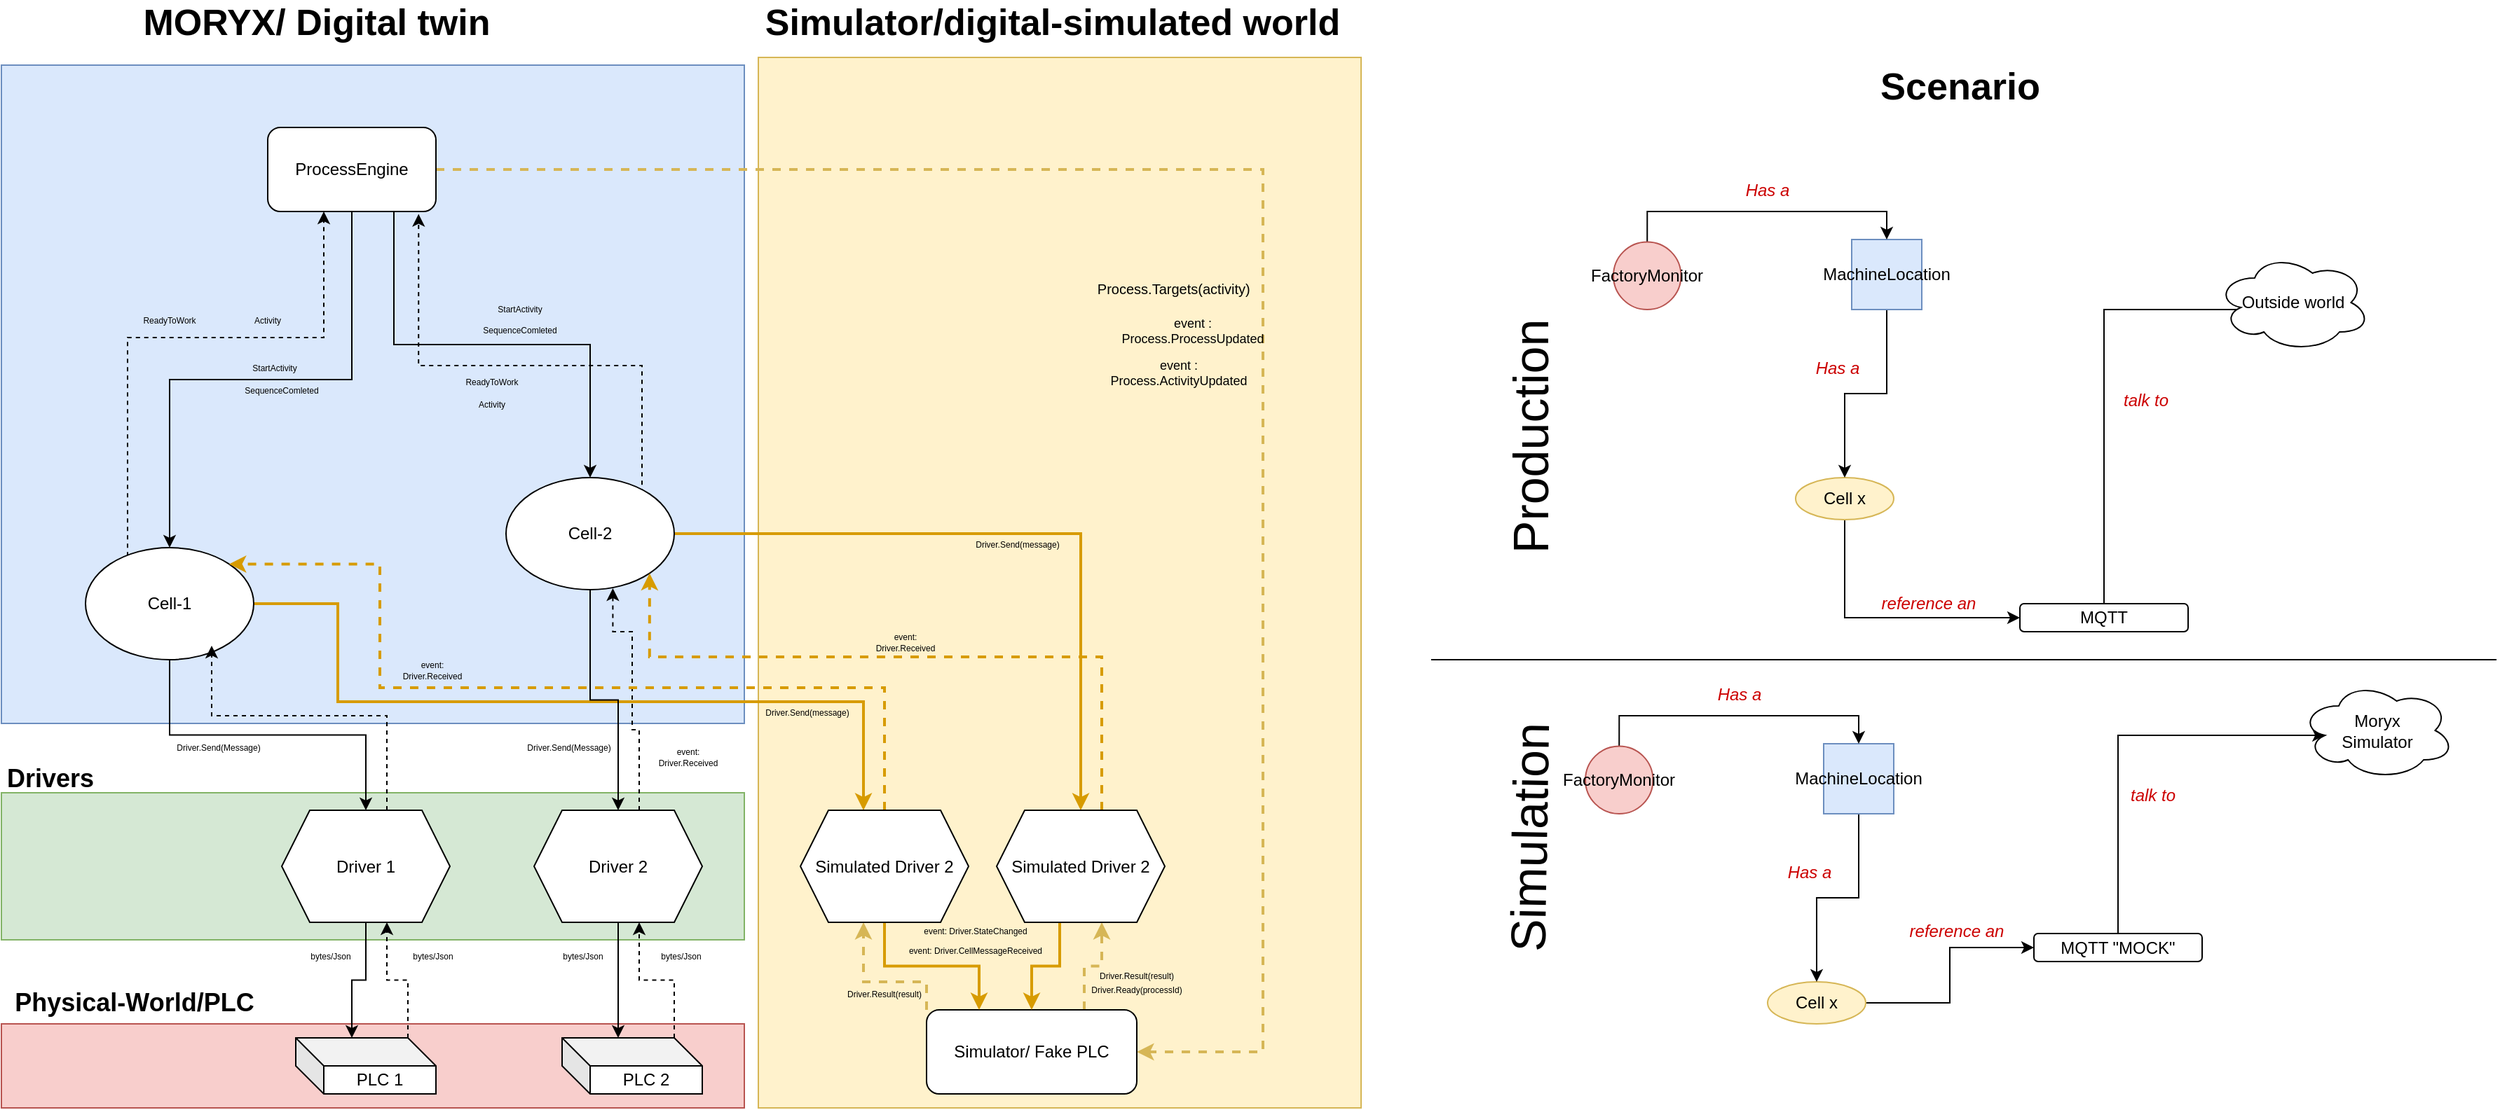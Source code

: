 <mxfile version="21.1.1" type="device">
  <diagram name="Page-1" id="M4-sxzmWcG0P02EOVsc3">
    <mxGraphModel dx="2625" dy="1373" grid="1" gridSize="10" guides="1" tooltips="1" connect="1" arrows="1" fold="1" page="1" pageScale="1" pageWidth="850" pageHeight="1100" math="0" shadow="0">
      <root>
        <mxCell id="0" />
        <mxCell id="1" parent="0" />
        <mxCell id="u6i_i-_WInn-F7cyeZln-13" value="" style="rounded=0;whiteSpace=wrap;html=1;fillColor=#d5e8d4;strokeColor=#82b366;" parent="1" vertex="1">
          <mxGeometry x="10" y="575" width="530" height="105" as="geometry" />
        </mxCell>
        <mxCell id="u6i_i-_WInn-F7cyeZln-4" value="" style="rounded=0;whiteSpace=wrap;html=1;fillColor=#fff2cc;strokeColor=#d6b656;" parent="1" vertex="1">
          <mxGeometry x="550" y="50" width="430" height="750" as="geometry" />
        </mxCell>
        <mxCell id="u6i_i-_WInn-F7cyeZln-1" value="" style="rounded=0;whiteSpace=wrap;html=1;fillColor=#dae8fc;strokeColor=#6c8ebf;" parent="1" vertex="1">
          <mxGeometry x="10" y="55.5" width="530" height="470" as="geometry" />
        </mxCell>
        <mxCell id="T8awaVlGxpoobF-44Xts-5" style="edgeStyle=orthogonalEdgeStyle;rounded=0;orthogonalLoop=1;jettySize=auto;html=1;exitX=0.5;exitY=1;exitDx=0;exitDy=0;entryX=0.5;entryY=0;entryDx=0;entryDy=0;" parent="1" source="T8awaVlGxpoobF-44Xts-1" target="T8awaVlGxpoobF-44Xts-3" edge="1">
          <mxGeometry relative="1" as="geometry" />
        </mxCell>
        <mxCell id="u6i_i-_WInn-F7cyeZln-5" style="edgeStyle=orthogonalEdgeStyle;rounded=0;orthogonalLoop=1;jettySize=auto;html=1;exitX=0.75;exitY=1;exitDx=0;exitDy=0;" parent="1" source="T8awaVlGxpoobF-44Xts-1" target="T8awaVlGxpoobF-44Xts-4" edge="1">
          <mxGeometry relative="1" as="geometry" />
        </mxCell>
        <mxCell id="dQOGx0kPlZ5dNyKvWfin-1" style="edgeStyle=orthogonalEdgeStyle;rounded=0;orthogonalLoop=1;jettySize=auto;html=1;exitX=1;exitY=0.5;exitDx=0;exitDy=0;entryX=1;entryY=0.5;entryDx=0;entryDy=0;fillColor=#fff2cc;strokeColor=#d6b656;strokeWidth=2;dashed=1;" parent="1" source="T8awaVlGxpoobF-44Xts-1" target="T8awaVlGxpoobF-44Xts-2" edge="1">
          <mxGeometry relative="1" as="geometry">
            <Array as="points">
              <mxPoint x="910" y="130" />
              <mxPoint x="910" y="760" />
            </Array>
          </mxGeometry>
        </mxCell>
        <mxCell id="T8awaVlGxpoobF-44Xts-1" value="ProcessEngine" style="rounded=1;whiteSpace=wrap;html=1;" parent="1" vertex="1">
          <mxGeometry x="200" y="100" width="120" height="60" as="geometry" />
        </mxCell>
        <mxCell id="dQOGx0kPlZ5dNyKvWfin-5" style="edgeStyle=orthogonalEdgeStyle;rounded=0;orthogonalLoop=1;jettySize=auto;html=1;exitX=0.75;exitY=0;exitDx=0;exitDy=0;entryX=0.625;entryY=1;entryDx=0;entryDy=0;fillColor=#fff2cc;strokeColor=#d6b656;strokeWidth=2;dashed=1;" parent="1" source="T8awaVlGxpoobF-44Xts-2" target="u6i_i-_WInn-F7cyeZln-27" edge="1">
          <mxGeometry relative="1" as="geometry" />
        </mxCell>
        <mxCell id="dQOGx0kPlZ5dNyKvWfin-6" style="edgeStyle=orthogonalEdgeStyle;rounded=0;orthogonalLoop=1;jettySize=auto;html=1;exitX=0;exitY=0;exitDx=0;exitDy=0;entryX=0.375;entryY=1;entryDx=0;entryDy=0;fillColor=#fff2cc;strokeColor=#d6b656;strokeWidth=2;dashed=1;" parent="1" source="T8awaVlGxpoobF-44Xts-2" target="u6i_i-_WInn-F7cyeZln-28" edge="1">
          <mxGeometry relative="1" as="geometry">
            <Array as="points">
              <mxPoint x="670" y="710" />
              <mxPoint x="625" y="710" />
            </Array>
          </mxGeometry>
        </mxCell>
        <mxCell id="T8awaVlGxpoobF-44Xts-2" value="Simulator/ Fake PLC" style="rounded=1;whiteSpace=wrap;html=1;" parent="1" vertex="1">
          <mxGeometry x="670" y="730" width="150" height="60" as="geometry" />
        </mxCell>
        <mxCell id="u6i_i-_WInn-F7cyeZln-33" style="edgeStyle=orthogonalEdgeStyle;rounded=0;orthogonalLoop=1;jettySize=auto;html=1;exitX=0.5;exitY=1;exitDx=0;exitDy=0;" parent="1" source="T8awaVlGxpoobF-44Xts-3" target="u6i_i-_WInn-F7cyeZln-17" edge="1">
          <mxGeometry relative="1" as="geometry" />
        </mxCell>
        <mxCell id="u6i_i-_WInn-F7cyeZln-35" style="edgeStyle=orthogonalEdgeStyle;rounded=0;orthogonalLoop=1;jettySize=auto;html=1;exitX=1;exitY=0.5;exitDx=0;exitDy=0;fillColor=#ffe6cc;strokeColor=#d79b00;strokeWidth=2;entryX=0.375;entryY=0;entryDx=0;entryDy=0;" parent="1" source="T8awaVlGxpoobF-44Xts-3" target="u6i_i-_WInn-F7cyeZln-28" edge="1">
          <mxGeometry relative="1" as="geometry">
            <Array as="points">
              <mxPoint x="250" y="440" />
              <mxPoint x="250" y="510" />
              <mxPoint x="625" y="510" />
            </Array>
          </mxGeometry>
        </mxCell>
        <mxCell id="u6i_i-_WInn-F7cyeZln-38" style="edgeStyle=orthogonalEdgeStyle;rounded=0;orthogonalLoop=1;jettySize=auto;html=1;exitX=0;exitY=0;exitDx=0;exitDy=0;dashed=1;" parent="1" source="T8awaVlGxpoobF-44Xts-3" target="T8awaVlGxpoobF-44Xts-1" edge="1">
          <mxGeometry relative="1" as="geometry">
            <Array as="points">
              <mxPoint x="100" y="412" />
              <mxPoint x="100" y="250" />
              <mxPoint x="240" y="250" />
            </Array>
          </mxGeometry>
        </mxCell>
        <mxCell id="T8awaVlGxpoobF-44Xts-3" value="Cell-1" style="ellipse;whiteSpace=wrap;html=1;" parent="1" vertex="1">
          <mxGeometry x="70" y="400" width="120" height="80" as="geometry" />
        </mxCell>
        <mxCell id="u6i_i-_WInn-F7cyeZln-25" style="edgeStyle=orthogonalEdgeStyle;rounded=0;orthogonalLoop=1;jettySize=auto;html=1;" parent="1" source="T8awaVlGxpoobF-44Xts-4" target="u6i_i-_WInn-F7cyeZln-18" edge="1">
          <mxGeometry relative="1" as="geometry" />
        </mxCell>
        <mxCell id="u6i_i-_WInn-F7cyeZln-32" style="edgeStyle=orthogonalEdgeStyle;rounded=0;orthogonalLoop=1;jettySize=auto;html=1;exitX=1;exitY=0.5;exitDx=0;exitDy=0;fillColor=#ffe6cc;strokeColor=#d79b00;strokeWidth=2;" parent="1" source="T8awaVlGxpoobF-44Xts-4" target="u6i_i-_WInn-F7cyeZln-27" edge="1">
          <mxGeometry relative="1" as="geometry" />
        </mxCell>
        <mxCell id="u6i_i-_WInn-F7cyeZln-39" style="edgeStyle=orthogonalEdgeStyle;rounded=0;orthogonalLoop=1;jettySize=auto;html=1;exitX=1;exitY=0;exitDx=0;exitDy=0;entryX=0.897;entryY=1.03;entryDx=0;entryDy=0;entryPerimeter=0;dashed=1;" parent="1" source="T8awaVlGxpoobF-44Xts-4" target="T8awaVlGxpoobF-44Xts-1" edge="1">
          <mxGeometry relative="1" as="geometry">
            <Array as="points">
              <mxPoint x="467" y="270" />
              <mxPoint x="308" y="270" />
            </Array>
          </mxGeometry>
        </mxCell>
        <mxCell id="T8awaVlGxpoobF-44Xts-4" value="Cell-2" style="ellipse;whiteSpace=wrap;html=1;" parent="1" vertex="1">
          <mxGeometry x="370" y="350" width="120" height="80" as="geometry" />
        </mxCell>
        <mxCell id="u6i_i-_WInn-F7cyeZln-6" value="MORYX/ Digital twin" style="text;html=1;strokeColor=none;fillColor=none;align=center;verticalAlign=middle;whiteSpace=wrap;rounded=0;fontStyle=1;fontSize=26;" parent="1" vertex="1">
          <mxGeometry x="100" y="10" width="270" height="30" as="geometry" />
        </mxCell>
        <mxCell id="u6i_i-_WInn-F7cyeZln-8" value="" style="rounded=0;whiteSpace=wrap;html=1;fillColor=#f8cecc;strokeColor=#b85450;" parent="1" vertex="1">
          <mxGeometry x="10" y="740" width="530" height="60" as="geometry" />
        </mxCell>
        <mxCell id="u6i_i-_WInn-F7cyeZln-14" value="Physical-World/PLC" style="text;html=1;strokeColor=none;fillColor=none;align=center;verticalAlign=middle;whiteSpace=wrap;rounded=0;fontSize=18;fontStyle=1" parent="1" vertex="1">
          <mxGeometry x="10" y="710" width="190" height="30" as="geometry" />
        </mxCell>
        <mxCell id="u6i_i-_WInn-F7cyeZln-15" value="Drivers" style="text;html=1;strokeColor=none;fillColor=none;align=center;verticalAlign=middle;whiteSpace=wrap;rounded=0;fontSize=18;fontStyle=1" parent="1" vertex="1">
          <mxGeometry x="10" y="550" width="70" height="30" as="geometry" />
        </mxCell>
        <mxCell id="u6i_i-_WInn-F7cyeZln-24" style="edgeStyle=orthogonalEdgeStyle;rounded=0;orthogonalLoop=1;jettySize=auto;html=1;entryX=0;entryY=0;entryDx=40;entryDy=0;entryPerimeter=0;" parent="1" source="u6i_i-_WInn-F7cyeZln-17" target="u6i_i-_WInn-F7cyeZln-19" edge="1">
          <mxGeometry relative="1" as="geometry" />
        </mxCell>
        <mxCell id="u6i_i-_WInn-F7cyeZln-41" style="edgeStyle=orthogonalEdgeStyle;rounded=0;orthogonalLoop=1;jettySize=auto;html=1;exitX=0.625;exitY=0;exitDx=0;exitDy=0;entryX=0.75;entryY=0.875;entryDx=0;entryDy=0;entryPerimeter=0;dashed=1;" parent="1" source="u6i_i-_WInn-F7cyeZln-17" target="T8awaVlGxpoobF-44Xts-3" edge="1">
          <mxGeometry relative="1" as="geometry">
            <Array as="points">
              <mxPoint x="285" y="520" />
              <mxPoint x="160" y="520" />
            </Array>
          </mxGeometry>
        </mxCell>
        <mxCell id="u6i_i-_WInn-F7cyeZln-17" value="Driver 1" style="shape=hexagon;perimeter=hexagonPerimeter2;whiteSpace=wrap;html=1;fixedSize=1;" parent="1" vertex="1">
          <mxGeometry x="210" y="587.5" width="120" height="80" as="geometry" />
        </mxCell>
        <mxCell id="u6i_i-_WInn-F7cyeZln-23" style="edgeStyle=orthogonalEdgeStyle;rounded=0;orthogonalLoop=1;jettySize=auto;html=1;entryX=0;entryY=0;entryDx=40;entryDy=0;entryPerimeter=0;" parent="1" source="u6i_i-_WInn-F7cyeZln-18" target="u6i_i-_WInn-F7cyeZln-20" edge="1">
          <mxGeometry relative="1" as="geometry" />
        </mxCell>
        <mxCell id="u6i_i-_WInn-F7cyeZln-40" style="edgeStyle=orthogonalEdgeStyle;rounded=0;orthogonalLoop=1;jettySize=auto;html=1;exitX=0.625;exitY=0;exitDx=0;exitDy=0;entryX=0.635;entryY=0.988;entryDx=0;entryDy=0;entryPerimeter=0;dashed=1;" parent="1" source="u6i_i-_WInn-F7cyeZln-18" target="T8awaVlGxpoobF-44Xts-4" edge="1">
          <mxGeometry relative="1" as="geometry">
            <Array as="points">
              <mxPoint x="465" y="530" />
              <mxPoint x="460" y="530" />
              <mxPoint x="460" y="460" />
              <mxPoint x="446" y="460" />
            </Array>
          </mxGeometry>
        </mxCell>
        <mxCell id="u6i_i-_WInn-F7cyeZln-18" value="Driver 2" style="shape=hexagon;perimeter=hexagonPerimeter2;whiteSpace=wrap;html=1;fixedSize=1;" parent="1" vertex="1">
          <mxGeometry x="390" y="587.5" width="120" height="80" as="geometry" />
        </mxCell>
        <mxCell id="u6i_i-_WInn-F7cyeZln-42" style="edgeStyle=orthogonalEdgeStyle;rounded=0;orthogonalLoop=1;jettySize=auto;html=1;exitX=0;exitY=0;exitDx=80;exitDy=0;exitPerimeter=0;entryX=0.625;entryY=1;entryDx=0;entryDy=0;dashed=1;" parent="1" source="u6i_i-_WInn-F7cyeZln-19" target="u6i_i-_WInn-F7cyeZln-17" edge="1">
          <mxGeometry relative="1" as="geometry" />
        </mxCell>
        <mxCell id="u6i_i-_WInn-F7cyeZln-19" value="PLC 1" style="shape=cube;whiteSpace=wrap;html=1;boundedLbl=1;backgroundOutline=1;darkOpacity=0.05;darkOpacity2=0.1;" parent="1" vertex="1">
          <mxGeometry x="220" y="750" width="100" height="40" as="geometry" />
        </mxCell>
        <mxCell id="u6i_i-_WInn-F7cyeZln-43" style="edgeStyle=orthogonalEdgeStyle;rounded=0;orthogonalLoop=1;jettySize=auto;html=1;exitX=0;exitY=0;exitDx=80;exitDy=0;exitPerimeter=0;entryX=0.625;entryY=1;entryDx=0;entryDy=0;dashed=1;" parent="1" source="u6i_i-_WInn-F7cyeZln-20" target="u6i_i-_WInn-F7cyeZln-18" edge="1">
          <mxGeometry relative="1" as="geometry" />
        </mxCell>
        <mxCell id="u6i_i-_WInn-F7cyeZln-20" value="PLC 2" style="shape=cube;whiteSpace=wrap;html=1;boundedLbl=1;backgroundOutline=1;darkOpacity=0.05;darkOpacity2=0.1;" parent="1" vertex="1">
          <mxGeometry x="410" y="750" width="100" height="40" as="geometry" />
        </mxCell>
        <mxCell id="u6i_i-_WInn-F7cyeZln-48" style="edgeStyle=orthogonalEdgeStyle;rounded=0;orthogonalLoop=1;jettySize=auto;html=1;exitX=0.375;exitY=1;exitDx=0;exitDy=0;fillColor=#ffe6cc;strokeColor=#d79b00;strokeWidth=2;" parent="1" source="u6i_i-_WInn-F7cyeZln-27" target="T8awaVlGxpoobF-44Xts-2" edge="1">
          <mxGeometry relative="1" as="geometry" />
        </mxCell>
        <mxCell id="u6i_i-_WInn-F7cyeZln-51" style="edgeStyle=orthogonalEdgeStyle;rounded=0;orthogonalLoop=1;jettySize=auto;html=1;exitX=0.625;exitY=0;exitDx=0;exitDy=0;entryX=1;entryY=1;entryDx=0;entryDy=0;fillColor=#ffe6cc;strokeColor=#d79b00;strokeWidth=2;dashed=1;" parent="1" source="u6i_i-_WInn-F7cyeZln-27" target="T8awaVlGxpoobF-44Xts-4" edge="1">
          <mxGeometry relative="1" as="geometry">
            <Array as="points">
              <mxPoint x="795" y="478" />
            </Array>
          </mxGeometry>
        </mxCell>
        <mxCell id="u6i_i-_WInn-F7cyeZln-27" value="Simulated Driver 2" style="shape=hexagon;perimeter=hexagonPerimeter2;whiteSpace=wrap;html=1;fixedSize=1;" parent="1" vertex="1">
          <mxGeometry x="720" y="587.5" width="120" height="80" as="geometry" />
        </mxCell>
        <mxCell id="u6i_i-_WInn-F7cyeZln-46" style="edgeStyle=orthogonalEdgeStyle;rounded=0;orthogonalLoop=1;jettySize=auto;html=1;entryX=0.25;entryY=0;entryDx=0;entryDy=0;fillColor=#ffe6cc;strokeColor=#d79b00;strokeWidth=2;" parent="1" source="u6i_i-_WInn-F7cyeZln-28" target="T8awaVlGxpoobF-44Xts-2" edge="1">
          <mxGeometry relative="1" as="geometry" />
        </mxCell>
        <mxCell id="u6i_i-_WInn-F7cyeZln-50" style="edgeStyle=orthogonalEdgeStyle;rounded=0;orthogonalLoop=1;jettySize=auto;html=1;exitX=0.5;exitY=0;exitDx=0;exitDy=0;entryX=1;entryY=0;entryDx=0;entryDy=0;dashed=1;fillColor=#ffe6cc;strokeColor=#d79b00;strokeWidth=2;" parent="1" source="u6i_i-_WInn-F7cyeZln-28" target="T8awaVlGxpoobF-44Xts-3" edge="1">
          <mxGeometry relative="1" as="geometry">
            <Array as="points">
              <mxPoint x="640" y="500" />
              <mxPoint x="280" y="500" />
              <mxPoint x="280" y="412" />
            </Array>
          </mxGeometry>
        </mxCell>
        <mxCell id="u6i_i-_WInn-F7cyeZln-28" value="Simulated Driver 2" style="shape=hexagon;perimeter=hexagonPerimeter2;whiteSpace=wrap;html=1;fixedSize=1;" parent="1" vertex="1">
          <mxGeometry x="580" y="587.5" width="120" height="80" as="geometry" />
        </mxCell>
        <mxCell id="u6i_i-_WInn-F7cyeZln-29" value="Simulator/digital-simulated world" style="text;html=1;strokeColor=none;fillColor=none;align=center;verticalAlign=middle;whiteSpace=wrap;rounded=0;fontStyle=1;fontSize=26;" parent="1" vertex="1">
          <mxGeometry x="540" y="10" width="440" height="30" as="geometry" />
        </mxCell>
        <mxCell id="dQOGx0kPlZ5dNyKvWfin-2" value="&amp;nbsp;Process.Targets(activity)" style="text;html=1;strokeColor=none;fillColor=none;align=center;verticalAlign=middle;whiteSpace=wrap;rounded=0;fontSize=10;" parent="1" vertex="1">
          <mxGeometry x="810" y="200" width="70" height="30" as="geometry" />
        </mxCell>
        <mxCell id="dQOGx0kPlZ5dNyKvWfin-4" value="event : Process.ProcessUpdated" style="text;html=1;strokeColor=none;fillColor=none;align=center;verticalAlign=middle;whiteSpace=wrap;rounded=0;fontSize=9;" parent="1" vertex="1">
          <mxGeometry x="840" y="230" width="40" height="30" as="geometry" />
        </mxCell>
        <mxCell id="dQOGx0kPlZ5dNyKvWfin-8" value="event : Process.ActivityUpdated" style="text;html=1;strokeColor=none;fillColor=none;align=center;verticalAlign=middle;whiteSpace=wrap;rounded=0;fontSize=9;" parent="1" vertex="1">
          <mxGeometry x="800" y="260" width="100" height="30" as="geometry" />
        </mxCell>
        <mxCell id="dQOGx0kPlZ5dNyKvWfin-9" value="event: Driver.StateChanged" style="text;html=1;strokeColor=none;fillColor=none;align=center;verticalAlign=middle;whiteSpace=wrap;rounded=0;fontSize=6;" parent="1" vertex="1">
          <mxGeometry x="640" y="667.5" width="130" height="12.5" as="geometry" />
        </mxCell>
        <mxCell id="dQOGx0kPlZ5dNyKvWfin-10" value="event: Driver.CellMessageReceived" style="text;html=1;strokeColor=none;fillColor=none;align=center;verticalAlign=middle;whiteSpace=wrap;rounded=0;fontSize=6;" parent="1" vertex="1">
          <mxGeometry x="640" y="680" width="130" height="15.5" as="geometry" />
        </mxCell>
        <mxCell id="dQOGx0kPlZ5dNyKvWfin-15" value="Driver.Result(result)" style="text;html=1;strokeColor=none;fillColor=none;align=center;verticalAlign=middle;whiteSpace=wrap;rounded=0;fontSize=6;" parent="1" vertex="1">
          <mxGeometry x="610" y="712.5" width="60" height="12.5" as="geometry" />
        </mxCell>
        <mxCell id="dQOGx0kPlZ5dNyKvWfin-18" value="Driver.Result(result)" style="text;html=1;strokeColor=none;fillColor=none;align=center;verticalAlign=middle;whiteSpace=wrap;rounded=0;fontSize=6;" parent="1" vertex="1">
          <mxGeometry x="790" y="700" width="60" height="12.5" as="geometry" />
        </mxCell>
        <mxCell id="dQOGx0kPlZ5dNyKvWfin-19" value="Driver.Ready(processId)" style="text;html=1;strokeColor=none;fillColor=none;align=center;verticalAlign=middle;whiteSpace=wrap;rounded=0;fontSize=6;" parent="1" vertex="1">
          <mxGeometry x="790" y="710" width="60" height="12.5" as="geometry" />
        </mxCell>
        <mxCell id="dQOGx0kPlZ5dNyKvWfin-20" value="event: Driver.Received" style="text;html=1;strokeColor=none;fillColor=none;align=center;verticalAlign=middle;whiteSpace=wrap;rounded=0;fontSize=6;" parent="1" vertex="1">
          <mxGeometry x="630" y="460" width="50" height="15.5" as="geometry" />
        </mxCell>
        <mxCell id="dQOGx0kPlZ5dNyKvWfin-21" value="event: Driver.Received" style="text;html=1;strokeColor=none;fillColor=none;align=center;verticalAlign=middle;whiteSpace=wrap;rounded=0;fontSize=6;" parent="1" vertex="1">
          <mxGeometry x="295" y="480" width="45" height="15.5" as="geometry" />
        </mxCell>
        <mxCell id="dQOGx0kPlZ5dNyKvWfin-22" value="Driver.Send(message)" style="text;html=1;strokeColor=none;fillColor=none;align=center;verticalAlign=middle;whiteSpace=wrap;rounded=0;fontSize=6;" parent="1" vertex="1">
          <mxGeometry x="540" y="510" width="90" height="15.5" as="geometry" />
        </mxCell>
        <mxCell id="dQOGx0kPlZ5dNyKvWfin-23" value="Driver.Send(message)" style="text;html=1;strokeColor=none;fillColor=none;align=center;verticalAlign=middle;whiteSpace=wrap;rounded=0;fontSize=6;" parent="1" vertex="1">
          <mxGeometry x="690" y="390" width="90" height="15.5" as="geometry" />
        </mxCell>
        <mxCell id="dQOGx0kPlZ5dNyKvWfin-24" value="SequenceComleted" style="text;html=1;strokeColor=none;fillColor=none;align=center;verticalAlign=middle;whiteSpace=wrap;rounded=0;fontSize=6;" parent="1" vertex="1">
          <mxGeometry x="335" y="237.25" width="90" height="15.5" as="geometry" />
        </mxCell>
        <mxCell id="dQOGx0kPlZ5dNyKvWfin-25" value="ReadyToWork" style="text;html=1;strokeColor=none;fillColor=none;align=center;verticalAlign=middle;whiteSpace=wrap;rounded=0;fontSize=6;" parent="1" vertex="1">
          <mxGeometry x="315" y="274.5" width="90" height="15.5" as="geometry" />
        </mxCell>
        <mxCell id="dQOGx0kPlZ5dNyKvWfin-26" value="Activity" style="text;html=1;strokeColor=none;fillColor=none;align=center;verticalAlign=middle;whiteSpace=wrap;rounded=0;fontSize=6;" parent="1" vertex="1">
          <mxGeometry x="315" y="290" width="90" height="15.5" as="geometry" />
        </mxCell>
        <mxCell id="dQOGx0kPlZ5dNyKvWfin-27" value="SequenceComleted" style="text;html=1;strokeColor=none;fillColor=none;align=center;verticalAlign=middle;whiteSpace=wrap;rounded=0;fontSize=6;" parent="1" vertex="1">
          <mxGeometry x="180" y="280" width="60" height="15.5" as="geometry" />
        </mxCell>
        <mxCell id="dQOGx0kPlZ5dNyKvWfin-28" value="StartActivity" style="text;html=1;strokeColor=none;fillColor=none;align=center;verticalAlign=middle;whiteSpace=wrap;rounded=0;fontSize=6;" parent="1" vertex="1">
          <mxGeometry x="335" y="221.75" width="90" height="15.5" as="geometry" />
        </mxCell>
        <mxCell id="dQOGx0kPlZ5dNyKvWfin-29" value="StartActivity" style="text;html=1;strokeColor=none;fillColor=none;align=center;verticalAlign=middle;whiteSpace=wrap;rounded=0;fontSize=6;" parent="1" vertex="1">
          <mxGeometry x="180" y="264.5" width="50" height="15.5" as="geometry" />
        </mxCell>
        <mxCell id="dQOGx0kPlZ5dNyKvWfin-30" value="ReadyToWork" style="text;html=1;strokeColor=none;fillColor=none;align=center;verticalAlign=middle;whiteSpace=wrap;rounded=0;fontSize=6;" parent="1" vertex="1">
          <mxGeometry x="85" y="230" width="90" height="15.5" as="geometry" />
        </mxCell>
        <mxCell id="dQOGx0kPlZ5dNyKvWfin-31" value="Activity" style="text;html=1;strokeColor=none;fillColor=none;align=center;verticalAlign=middle;whiteSpace=wrap;rounded=0;fontSize=6;" parent="1" vertex="1">
          <mxGeometry x="180" y="230" width="40" height="15.5" as="geometry" />
        </mxCell>
        <mxCell id="dQOGx0kPlZ5dNyKvWfin-32" value="Driver.Send(Message)" style="text;html=1;strokeColor=none;fillColor=none;align=center;verticalAlign=middle;whiteSpace=wrap;rounded=0;fontSize=6;" parent="1" vertex="1">
          <mxGeometry x="140" y="535" width="50" height="15.5" as="geometry" />
        </mxCell>
        <mxCell id="dQOGx0kPlZ5dNyKvWfin-33" value="Driver.Send(Message)" style="text;html=1;strokeColor=none;fillColor=none;align=center;verticalAlign=middle;whiteSpace=wrap;rounded=0;fontSize=6;" parent="1" vertex="1">
          <mxGeometry x="390" y="535" width="50" height="15.5" as="geometry" />
        </mxCell>
        <mxCell id="dQOGx0kPlZ5dNyKvWfin-34" value="event: Driver.Received" style="text;html=1;strokeColor=none;fillColor=none;align=center;verticalAlign=middle;whiteSpace=wrap;rounded=0;fontSize=6;" parent="1" vertex="1">
          <mxGeometry x="470" y="542.25" width="60" height="15.5" as="geometry" />
        </mxCell>
        <mxCell id="dQOGx0kPlZ5dNyKvWfin-35" value="bytes/Json" style="text;html=1;strokeColor=none;fillColor=none;align=center;verticalAlign=middle;whiteSpace=wrap;rounded=0;fontSize=6;" parent="1" vertex="1">
          <mxGeometry x="220" y="684.5" width="50" height="15.5" as="geometry" />
        </mxCell>
        <mxCell id="dQOGx0kPlZ5dNyKvWfin-36" value="bytes/Json" style="text;html=1;strokeColor=none;fillColor=none;align=center;verticalAlign=middle;whiteSpace=wrap;rounded=0;fontSize=6;" parent="1" vertex="1">
          <mxGeometry x="400" y="684.5" width="50" height="15.5" as="geometry" />
        </mxCell>
        <mxCell id="dQOGx0kPlZ5dNyKvWfin-37" value="bytes/Json" style="text;html=1;strokeColor=none;fillColor=none;align=center;verticalAlign=middle;whiteSpace=wrap;rounded=0;fontSize=6;" parent="1" vertex="1">
          <mxGeometry x="470" y="684.5" width="50" height="15.5" as="geometry" />
        </mxCell>
        <mxCell id="dQOGx0kPlZ5dNyKvWfin-38" value="bytes/Json" style="text;html=1;strokeColor=none;fillColor=none;align=center;verticalAlign=middle;whiteSpace=wrap;rounded=0;fontSize=6;" parent="1" vertex="1">
          <mxGeometry x="292.5" y="684.5" width="50" height="15.5" as="geometry" />
        </mxCell>
        <mxCell id="Q_Y8WPW871XpJ8RG0_se-1" value="Scenario" style="text;html=1;strokeColor=none;fillColor=none;align=center;verticalAlign=middle;whiteSpace=wrap;rounded=0;fontSize=27;fontStyle=1" vertex="1" parent="1">
          <mxGeometry x="1320" y="55.5" width="175" height="30" as="geometry" />
        </mxCell>
        <mxCell id="Q_Y8WPW871XpJ8RG0_se-2" value="" style="endArrow=none;html=1;rounded=0;" edge="1" parent="1">
          <mxGeometry width="50" height="50" relative="1" as="geometry">
            <mxPoint x="1030" y="480" as="sourcePoint" />
            <mxPoint x="1790" y="480" as="targetPoint" />
          </mxGeometry>
        </mxCell>
        <mxCell id="Q_Y8WPW871XpJ8RG0_se-10" style="edgeStyle=orthogonalEdgeStyle;rounded=0;orthogonalLoop=1;jettySize=auto;html=1;exitX=0.5;exitY=1;exitDx=0;exitDy=0;entryX=0;entryY=0.5;entryDx=0;entryDy=0;" edge="1" parent="1" source="Q_Y8WPW871XpJ8RG0_se-3" target="Q_Y8WPW871XpJ8RG0_se-4">
          <mxGeometry relative="1" as="geometry" />
        </mxCell>
        <mxCell id="Q_Y8WPW871XpJ8RG0_se-3" value="Cell x" style="ellipse;whiteSpace=wrap;html=1;fillColor=#fff2cc;strokeColor=#d6b656;" vertex="1" parent="1">
          <mxGeometry x="1290" y="350" width="70" height="30" as="geometry" />
        </mxCell>
        <mxCell id="Q_Y8WPW871XpJ8RG0_se-50" style="edgeStyle=orthogonalEdgeStyle;rounded=0;orthogonalLoop=1;jettySize=auto;html=1;exitX=0.5;exitY=0;exitDx=0;exitDy=0;entryX=0.16;entryY=0.55;entryDx=0;entryDy=0;entryPerimeter=0;" edge="1" parent="1" source="Q_Y8WPW871XpJ8RG0_se-4" target="Q_Y8WPW871XpJ8RG0_se-34">
          <mxGeometry relative="1" as="geometry">
            <Array as="points">
              <mxPoint x="1510" y="230" />
              <mxPoint x="1608" y="230" />
            </Array>
          </mxGeometry>
        </mxCell>
        <mxCell id="Q_Y8WPW871XpJ8RG0_se-4" value="MQTT" style="rounded=1;whiteSpace=wrap;html=1;" vertex="1" parent="1">
          <mxGeometry x="1450" y="440" width="120" height="20" as="geometry" />
        </mxCell>
        <mxCell id="Q_Y8WPW871XpJ8RG0_se-5" value="Production" style="text;html=1;strokeColor=none;fillColor=none;align=center;verticalAlign=middle;whiteSpace=wrap;rounded=0;rotation=-90;fontSize=35;" vertex="1" parent="1">
          <mxGeometry x="1070" y="305.5" width="60" height="30" as="geometry" />
        </mxCell>
        <mxCell id="Q_Y8WPW871XpJ8RG0_se-6" value="Simulation" style="text;html=1;strokeColor=none;fillColor=none;align=center;verticalAlign=middle;whiteSpace=wrap;rounded=0;rotation=-89;fontSize=35;" vertex="1" parent="1">
          <mxGeometry x="1014.66" y="592.24" width="170.52" height="30" as="geometry" />
        </mxCell>
        <mxCell id="Q_Y8WPW871XpJ8RG0_se-51" style="edgeStyle=orthogonalEdgeStyle;rounded=0;orthogonalLoop=1;jettySize=auto;html=1;exitX=0.5;exitY=0;exitDx=0;exitDy=0;entryX=0.16;entryY=0.55;entryDx=0;entryDy=0;entryPerimeter=0;" edge="1" parent="1" source="Q_Y8WPW871XpJ8RG0_se-8" target="Q_Y8WPW871XpJ8RG0_se-46">
          <mxGeometry relative="1" as="geometry">
            <Array as="points">
              <mxPoint x="1520" y="534" />
            </Array>
          </mxGeometry>
        </mxCell>
        <mxCell id="Q_Y8WPW871XpJ8RG0_se-8" value="MQTT &quot;MOCK&quot;" style="rounded=1;whiteSpace=wrap;html=1;" vertex="1" parent="1">
          <mxGeometry x="1460" y="675.5" width="120" height="20" as="geometry" />
        </mxCell>
        <mxCell id="Q_Y8WPW871XpJ8RG0_se-26" style="edgeStyle=orthogonalEdgeStyle;rounded=0;orthogonalLoop=1;jettySize=auto;html=1;entryX=0.5;entryY=0;entryDx=0;entryDy=0;" edge="1" parent="1" source="Q_Y8WPW871XpJ8RG0_se-12" target="Q_Y8WPW871XpJ8RG0_se-3">
          <mxGeometry relative="1" as="geometry" />
        </mxCell>
        <mxCell id="Q_Y8WPW871XpJ8RG0_se-12" value="MachineLocation" style="whiteSpace=wrap;html=1;aspect=fixed;fillColor=#dae8fc;strokeColor=#6c8ebf;" vertex="1" parent="1">
          <mxGeometry x="1330" y="180" width="50" height="50" as="geometry" />
        </mxCell>
        <mxCell id="Q_Y8WPW871XpJ8RG0_se-24" style="edgeStyle=orthogonalEdgeStyle;rounded=0;orthogonalLoop=1;jettySize=auto;html=1;entryX=0.5;entryY=0;entryDx=0;entryDy=0;" edge="1" parent="1" source="Q_Y8WPW871XpJ8RG0_se-15" target="Q_Y8WPW871XpJ8RG0_se-12">
          <mxGeometry relative="1" as="geometry">
            <Array as="points">
              <mxPoint x="1184" y="160" />
              <mxPoint x="1355" y="160" />
            </Array>
          </mxGeometry>
        </mxCell>
        <mxCell id="Q_Y8WPW871XpJ8RG0_se-15" value="FactoryMonitor" style="ellipse;whiteSpace=wrap;html=1;aspect=fixed;fillColor=#f8cecc;strokeColor=#b85450;" vertex="1" parent="1">
          <mxGeometry x="1160" y="181.75" width="48.25" height="48.25" as="geometry" />
        </mxCell>
        <mxCell id="Q_Y8WPW871XpJ8RG0_se-25" value="Has a" style="text;html=1;strokeColor=none;fillColor=none;align=center;verticalAlign=middle;whiteSpace=wrap;rounded=0;fontStyle=2;fontColor=#CC0000;" vertex="1" parent="1">
          <mxGeometry x="1240" y="130" width="60" height="30" as="geometry" />
        </mxCell>
        <mxCell id="Q_Y8WPW871XpJ8RG0_se-29" value="reference an" style="text;html=1;strokeColor=none;fillColor=none;align=center;verticalAlign=middle;whiteSpace=wrap;rounded=0;fontStyle=2;fontColor=#CC0000;" vertex="1" parent="1">
          <mxGeometry x="1340" y="425" width="90" height="30" as="geometry" />
        </mxCell>
        <mxCell id="Q_Y8WPW871XpJ8RG0_se-30" value="Has a" style="text;html=1;strokeColor=none;fillColor=none;align=center;verticalAlign=middle;whiteSpace=wrap;rounded=0;fontStyle=2;fontColor=#CC0000;" vertex="1" parent="1">
          <mxGeometry x="1290" y="257.25" width="60" height="30" as="geometry" />
        </mxCell>
        <mxCell id="Q_Y8WPW871XpJ8RG0_se-34" value="Outside world" style="ellipse;shape=cloud;whiteSpace=wrap;html=1;" vertex="1" parent="1">
          <mxGeometry x="1590" y="190" width="110" height="70" as="geometry" />
        </mxCell>
        <mxCell id="Q_Y8WPW871XpJ8RG0_se-35" value="talk to" style="text;html=1;strokeColor=none;fillColor=none;align=center;verticalAlign=middle;whiteSpace=wrap;rounded=0;fontStyle=2;fontColor=#CC0000;" vertex="1" parent="1">
          <mxGeometry x="1495" y="280" width="90" height="30" as="geometry" />
        </mxCell>
        <mxCell id="Q_Y8WPW871XpJ8RG0_se-44" style="edgeStyle=orthogonalEdgeStyle;rounded=0;orthogonalLoop=1;jettySize=auto;html=1;exitX=1;exitY=0.5;exitDx=0;exitDy=0;entryX=0;entryY=0.5;entryDx=0;entryDy=0;" edge="1" parent="1" source="Q_Y8WPW871XpJ8RG0_se-37" target="Q_Y8WPW871XpJ8RG0_se-8">
          <mxGeometry relative="1" as="geometry" />
        </mxCell>
        <mxCell id="Q_Y8WPW871XpJ8RG0_se-37" value="Cell x" style="ellipse;whiteSpace=wrap;html=1;fillColor=#fff2cc;strokeColor=#d6b656;" vertex="1" parent="1">
          <mxGeometry x="1270" y="710" width="70" height="30" as="geometry" />
        </mxCell>
        <mxCell id="Q_Y8WPW871XpJ8RG0_se-38" style="edgeStyle=orthogonalEdgeStyle;rounded=0;orthogonalLoop=1;jettySize=auto;html=1;entryX=0.5;entryY=0;entryDx=0;entryDy=0;" edge="1" source="Q_Y8WPW871XpJ8RG0_se-39" target="Q_Y8WPW871XpJ8RG0_se-37" parent="1">
          <mxGeometry relative="1" as="geometry" />
        </mxCell>
        <mxCell id="Q_Y8WPW871XpJ8RG0_se-39" value="MachineLocation" style="whiteSpace=wrap;html=1;aspect=fixed;fillColor=#dae8fc;strokeColor=#6c8ebf;" vertex="1" parent="1">
          <mxGeometry x="1310" y="540" width="50" height="50" as="geometry" />
        </mxCell>
        <mxCell id="Q_Y8WPW871XpJ8RG0_se-40" style="edgeStyle=orthogonalEdgeStyle;rounded=0;orthogonalLoop=1;jettySize=auto;html=1;entryX=0.5;entryY=0;entryDx=0;entryDy=0;" edge="1" source="Q_Y8WPW871XpJ8RG0_se-41" target="Q_Y8WPW871XpJ8RG0_se-39" parent="1">
          <mxGeometry relative="1" as="geometry">
            <Array as="points">
              <mxPoint x="1164" y="520" />
              <mxPoint x="1335" y="520" />
            </Array>
          </mxGeometry>
        </mxCell>
        <mxCell id="Q_Y8WPW871XpJ8RG0_se-41" value="FactoryMonitor" style="ellipse;whiteSpace=wrap;html=1;aspect=fixed;fillColor=#f8cecc;strokeColor=#b85450;" vertex="1" parent="1">
          <mxGeometry x="1140" y="541.75" width="48.25" height="48.25" as="geometry" />
        </mxCell>
        <mxCell id="Q_Y8WPW871XpJ8RG0_se-42" value="Has a" style="text;html=1;strokeColor=none;fillColor=none;align=center;verticalAlign=middle;whiteSpace=wrap;rounded=0;fontStyle=2;fontColor=#CC0000;" vertex="1" parent="1">
          <mxGeometry x="1220" y="490" width="60" height="30" as="geometry" />
        </mxCell>
        <mxCell id="Q_Y8WPW871XpJ8RG0_se-43" value="Has a" style="text;html=1;strokeColor=none;fillColor=none;align=center;verticalAlign=middle;whiteSpace=wrap;rounded=0;fontStyle=2;fontColor=#CC0000;" vertex="1" parent="1">
          <mxGeometry x="1270" y="617.25" width="60" height="30" as="geometry" />
        </mxCell>
        <mxCell id="Q_Y8WPW871XpJ8RG0_se-45" value="reference an" style="text;html=1;strokeColor=none;fillColor=none;align=center;verticalAlign=middle;whiteSpace=wrap;rounded=0;fontStyle=2;fontColor=#CC0000;" vertex="1" parent="1">
          <mxGeometry x="1360" y="658.75" width="90" height="30" as="geometry" />
        </mxCell>
        <mxCell id="Q_Y8WPW871XpJ8RG0_se-46" value="Moryx &lt;br&gt;Simulator" style="ellipse;shape=cloud;whiteSpace=wrap;html=1;" vertex="1" parent="1">
          <mxGeometry x="1650" y="495.5" width="110" height="70" as="geometry" />
        </mxCell>
        <mxCell id="Q_Y8WPW871XpJ8RG0_se-49" value="talk to" style="text;html=1;strokeColor=none;fillColor=none;align=center;verticalAlign=middle;whiteSpace=wrap;rounded=0;fontStyle=2;fontColor=#CC0000;" vertex="1" parent="1">
          <mxGeometry x="1500" y="562.24" width="90" height="30" as="geometry" />
        </mxCell>
      </root>
    </mxGraphModel>
  </diagram>
</mxfile>
